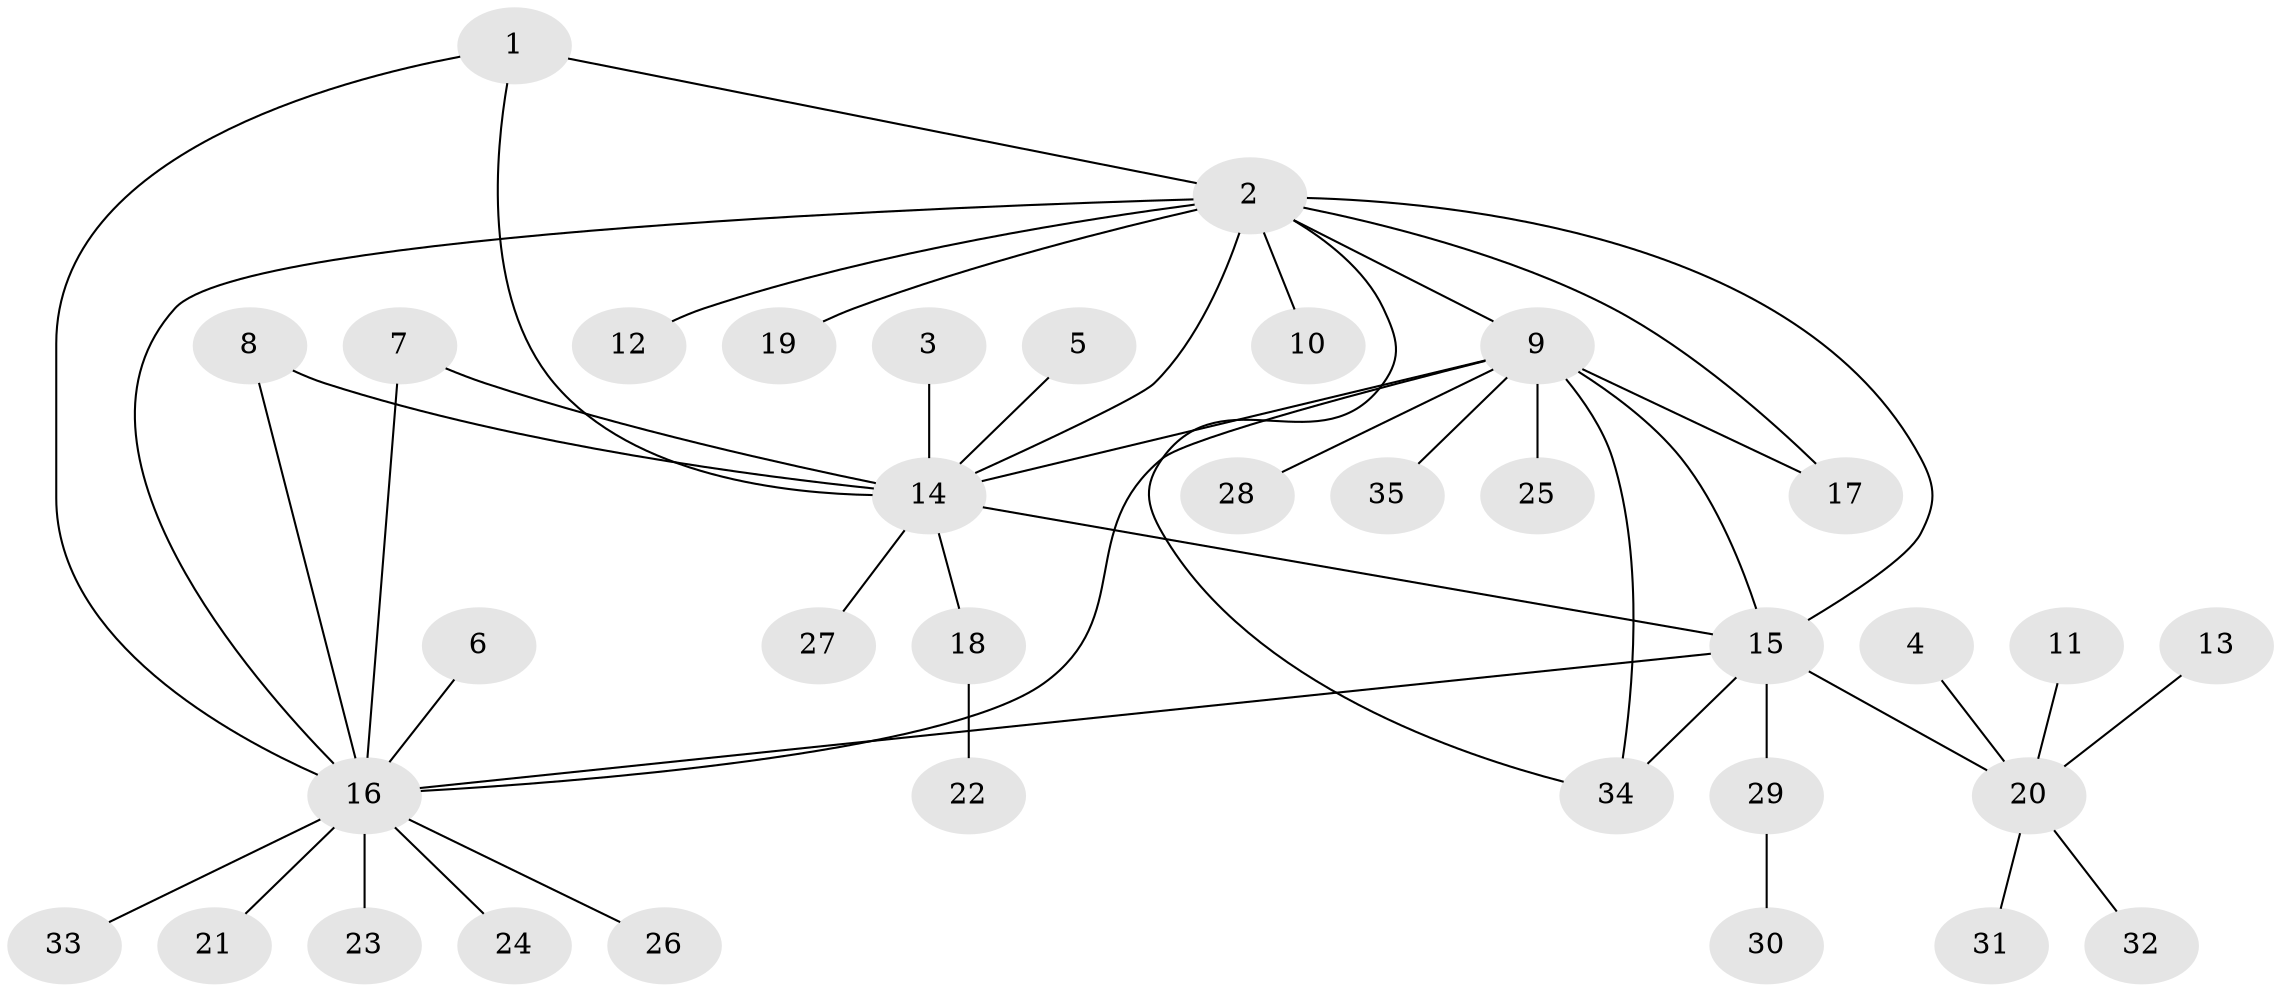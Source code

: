 // original degree distribution, {9: 0.03076923076923077, 2: 0.2153846153846154, 4: 0.06153846153846154, 5: 0.03076923076923077, 8: 0.03076923076923077, 3: 0.1076923076923077, 13: 0.015384615384615385, 6: 0.015384615384615385, 1: 0.49230769230769234}
// Generated by graph-tools (version 1.1) at 2025/50/03/09/25 03:50:38]
// undirected, 35 vertices, 46 edges
graph export_dot {
graph [start="1"]
  node [color=gray90,style=filled];
  1;
  2;
  3;
  4;
  5;
  6;
  7;
  8;
  9;
  10;
  11;
  12;
  13;
  14;
  15;
  16;
  17;
  18;
  19;
  20;
  21;
  22;
  23;
  24;
  25;
  26;
  27;
  28;
  29;
  30;
  31;
  32;
  33;
  34;
  35;
  1 -- 2 [weight=1.0];
  1 -- 14 [weight=1.0];
  1 -- 16 [weight=1.0];
  2 -- 9 [weight=1.0];
  2 -- 10 [weight=1.0];
  2 -- 12 [weight=1.0];
  2 -- 14 [weight=1.0];
  2 -- 15 [weight=1.0];
  2 -- 16 [weight=1.0];
  2 -- 17 [weight=1.0];
  2 -- 19 [weight=1.0];
  2 -- 34 [weight=1.0];
  3 -- 14 [weight=1.0];
  4 -- 20 [weight=1.0];
  5 -- 14 [weight=1.0];
  6 -- 16 [weight=1.0];
  7 -- 14 [weight=1.0];
  7 -- 16 [weight=1.0];
  8 -- 14 [weight=1.0];
  8 -- 16 [weight=1.0];
  9 -- 14 [weight=1.0];
  9 -- 15 [weight=1.0];
  9 -- 16 [weight=1.0];
  9 -- 17 [weight=1.0];
  9 -- 25 [weight=1.0];
  9 -- 28 [weight=1.0];
  9 -- 34 [weight=1.0];
  9 -- 35 [weight=1.0];
  11 -- 20 [weight=1.0];
  13 -- 20 [weight=1.0];
  14 -- 15 [weight=1.0];
  14 -- 18 [weight=1.0];
  14 -- 27 [weight=1.0];
  15 -- 16 [weight=1.0];
  15 -- 20 [weight=1.0];
  15 -- 29 [weight=2.0];
  15 -- 34 [weight=1.0];
  16 -- 21 [weight=1.0];
  16 -- 23 [weight=1.0];
  16 -- 24 [weight=1.0];
  16 -- 26 [weight=1.0];
  16 -- 33 [weight=1.0];
  18 -- 22 [weight=1.0];
  20 -- 31 [weight=1.0];
  20 -- 32 [weight=1.0];
  29 -- 30 [weight=1.0];
}
